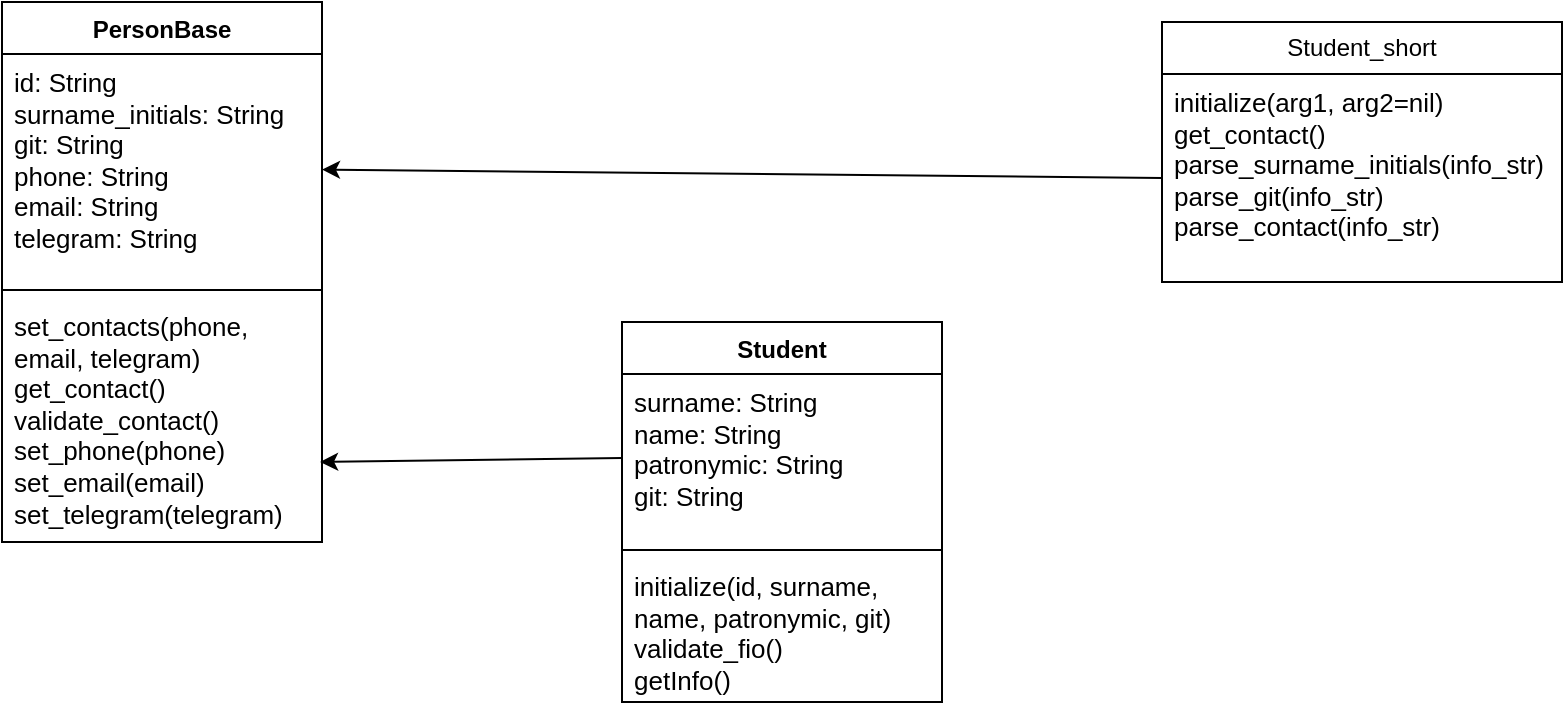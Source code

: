 <mxGraphModel dx="1434" dy="780" grid="1" gridSize="10" guides="1" tooltips="1" connect="1" arrows="1" fold="1" page="1" pageScale="1" pageWidth="827" pageHeight="1169" math="0" shadow="0">
  <root>
    <mxCell id="0" />
    <mxCell id="1" parent="0" />
    <mxCell id="TWZeQBOpbCpTZb6lZ8-Y-5" value="PersonBase" style="swimlane;fontStyle=1;align=center;verticalAlign=top;childLayout=stackLayout;horizontal=1;startSize=26;horizontalStack=0;resizeParent=1;resizeParentMax=0;resizeLast=0;collapsible=1;marginBottom=0;whiteSpace=wrap;html=1;" vertex="1" parent="1">
      <mxGeometry x="20" y="200" width="160" height="270" as="geometry" />
    </mxCell>
    <mxCell id="TWZeQBOpbCpTZb6lZ8-Y-6" value="&lt;font style=&quot;font-size: 13px;&quot;&gt;id: String&lt;br&gt;surname_initials: String&lt;br&gt;git: String&lt;br&gt;phone: String&lt;br&gt;email: String&lt;br&gt;telegram: String&lt;/font&gt;" style="text;strokeColor=none;fillColor=none;align=left;verticalAlign=top;spacingLeft=4;spacingRight=4;overflow=hidden;rotatable=0;points=[[0,0.5],[1,0.5]];portConstraint=eastwest;whiteSpace=wrap;html=1;" vertex="1" parent="TWZeQBOpbCpTZb6lZ8-Y-5">
      <mxGeometry y="26" width="160" height="114" as="geometry" />
    </mxCell>
    <mxCell id="TWZeQBOpbCpTZb6lZ8-Y-7" value="" style="line;strokeWidth=1;fillColor=none;align=left;verticalAlign=middle;spacingTop=-1;spacingLeft=3;spacingRight=3;rotatable=0;labelPosition=right;points=[];portConstraint=eastwest;strokeColor=inherit;" vertex="1" parent="TWZeQBOpbCpTZb6lZ8-Y-5">
      <mxGeometry y="140" width="160" height="8" as="geometry" />
    </mxCell>
    <mxCell id="TWZeQBOpbCpTZb6lZ8-Y-8" value="&lt;font style=&quot;font-size: 13px;&quot;&gt;set_contacts(phone, email, telegram)&lt;br&gt;get_contact()&lt;br&gt;validate_contact()&lt;br&gt;set_phone(phone)&lt;br&gt;set_email(email)&lt;br&gt;set_telegram(telegram)&lt;/font&gt;" style="text;strokeColor=none;fillColor=none;align=left;verticalAlign=top;spacingLeft=4;spacingRight=4;overflow=hidden;rotatable=0;points=[[0,0.5],[1,0.5]];portConstraint=eastwest;whiteSpace=wrap;html=1;" vertex="1" parent="TWZeQBOpbCpTZb6lZ8-Y-5">
      <mxGeometry y="148" width="160" height="122" as="geometry" />
    </mxCell>
    <mxCell id="TWZeQBOpbCpTZb6lZ8-Y-9" value="Student" style="swimlane;fontStyle=1;align=center;verticalAlign=top;childLayout=stackLayout;horizontal=1;startSize=26;horizontalStack=0;resizeParent=1;resizeParentMax=0;resizeLast=0;collapsible=1;marginBottom=0;whiteSpace=wrap;html=1;" vertex="1" parent="1">
      <mxGeometry x="330" y="360" width="160" height="190" as="geometry" />
    </mxCell>
    <mxCell id="TWZeQBOpbCpTZb6lZ8-Y-10" value="&lt;font style=&quot;font-size: 13px;&quot;&gt;surname: String&lt;br&gt;name: String&lt;br&gt;patronymic: String&lt;br&gt;git: String&lt;/font&gt;" style="text;strokeColor=none;fillColor=none;align=left;verticalAlign=top;spacingLeft=4;spacingRight=4;overflow=hidden;rotatable=0;points=[[0,0.5],[1,0.5]];portConstraint=eastwest;whiteSpace=wrap;html=1;" vertex="1" parent="TWZeQBOpbCpTZb6lZ8-Y-9">
      <mxGeometry y="26" width="160" height="84" as="geometry" />
    </mxCell>
    <mxCell id="TWZeQBOpbCpTZb6lZ8-Y-11" value="" style="line;strokeWidth=1;fillColor=none;align=left;verticalAlign=middle;spacingTop=-1;spacingLeft=3;spacingRight=3;rotatable=0;labelPosition=right;points=[];portConstraint=eastwest;strokeColor=inherit;" vertex="1" parent="TWZeQBOpbCpTZb6lZ8-Y-9">
      <mxGeometry y="110" width="160" height="8" as="geometry" />
    </mxCell>
    <mxCell id="TWZeQBOpbCpTZb6lZ8-Y-12" value="&lt;font style=&quot;font-size: 13px;&quot;&gt;initialize(id, surname, name, patronymic, git)&lt;br&gt;validate_fio()&lt;br&gt;getInfo()&lt;/font&gt;" style="text;strokeColor=none;fillColor=none;align=left;verticalAlign=top;spacingLeft=4;spacingRight=4;overflow=hidden;rotatable=0;points=[[0,0.5],[1,0.5]];portConstraint=eastwest;whiteSpace=wrap;html=1;" vertex="1" parent="TWZeQBOpbCpTZb6lZ8-Y-9">
      <mxGeometry y="118" width="160" height="72" as="geometry" />
    </mxCell>
    <mxCell id="TWZeQBOpbCpTZb6lZ8-Y-17" value="Student_short" style="swimlane;fontStyle=0;childLayout=stackLayout;horizontal=1;startSize=26;fillColor=none;horizontalStack=0;resizeParent=1;resizeParentMax=0;resizeLast=0;collapsible=1;marginBottom=0;whiteSpace=wrap;html=1;" vertex="1" parent="1">
      <mxGeometry x="600" y="210" width="200" height="130" as="geometry" />
    </mxCell>
    <mxCell id="TWZeQBOpbCpTZb6lZ8-Y-20" value="&lt;font style=&quot;font-size: 13px;&quot;&gt;initialize(arg1, arg2=nil)&lt;br&gt;get_contact()&lt;br&gt;parse_surname_initials(info_str)&lt;br&gt;parse_git(info_str)&lt;br&gt;parse_contact(info_str)&lt;/font&gt;" style="text;strokeColor=none;fillColor=none;align=left;verticalAlign=top;spacingLeft=4;spacingRight=4;overflow=hidden;rotatable=0;points=[[0,0.5],[1,0.5]];portConstraint=eastwest;whiteSpace=wrap;html=1;" vertex="1" parent="TWZeQBOpbCpTZb6lZ8-Y-17">
      <mxGeometry y="26" width="200" height="104" as="geometry" />
    </mxCell>
    <mxCell id="TWZeQBOpbCpTZb6lZ8-Y-21" value="" style="endArrow=classic;html=1;rounded=0;entryX=0.994;entryY=0.672;entryDx=0;entryDy=0;entryPerimeter=0;exitX=0;exitY=0.5;exitDx=0;exitDy=0;" edge="1" parent="1" source="TWZeQBOpbCpTZb6lZ8-Y-10" target="TWZeQBOpbCpTZb6lZ8-Y-8">
      <mxGeometry width="50" height="50" relative="1" as="geometry">
        <mxPoint x="390" y="430" as="sourcePoint" />
        <mxPoint x="440" y="380" as="targetPoint" />
      </mxGeometry>
    </mxCell>
    <mxCell id="TWZeQBOpbCpTZb6lZ8-Y-22" value="" style="endArrow=classic;html=1;rounded=0;exitX=0;exitY=0.5;exitDx=0;exitDy=0;" edge="1" parent="1" source="TWZeQBOpbCpTZb6lZ8-Y-20" target="TWZeQBOpbCpTZb6lZ8-Y-6">
      <mxGeometry width="50" height="50" relative="1" as="geometry">
        <mxPoint x="390" y="430" as="sourcePoint" />
        <mxPoint x="440" y="380" as="targetPoint" />
      </mxGeometry>
    </mxCell>
  </root>
</mxGraphModel>

